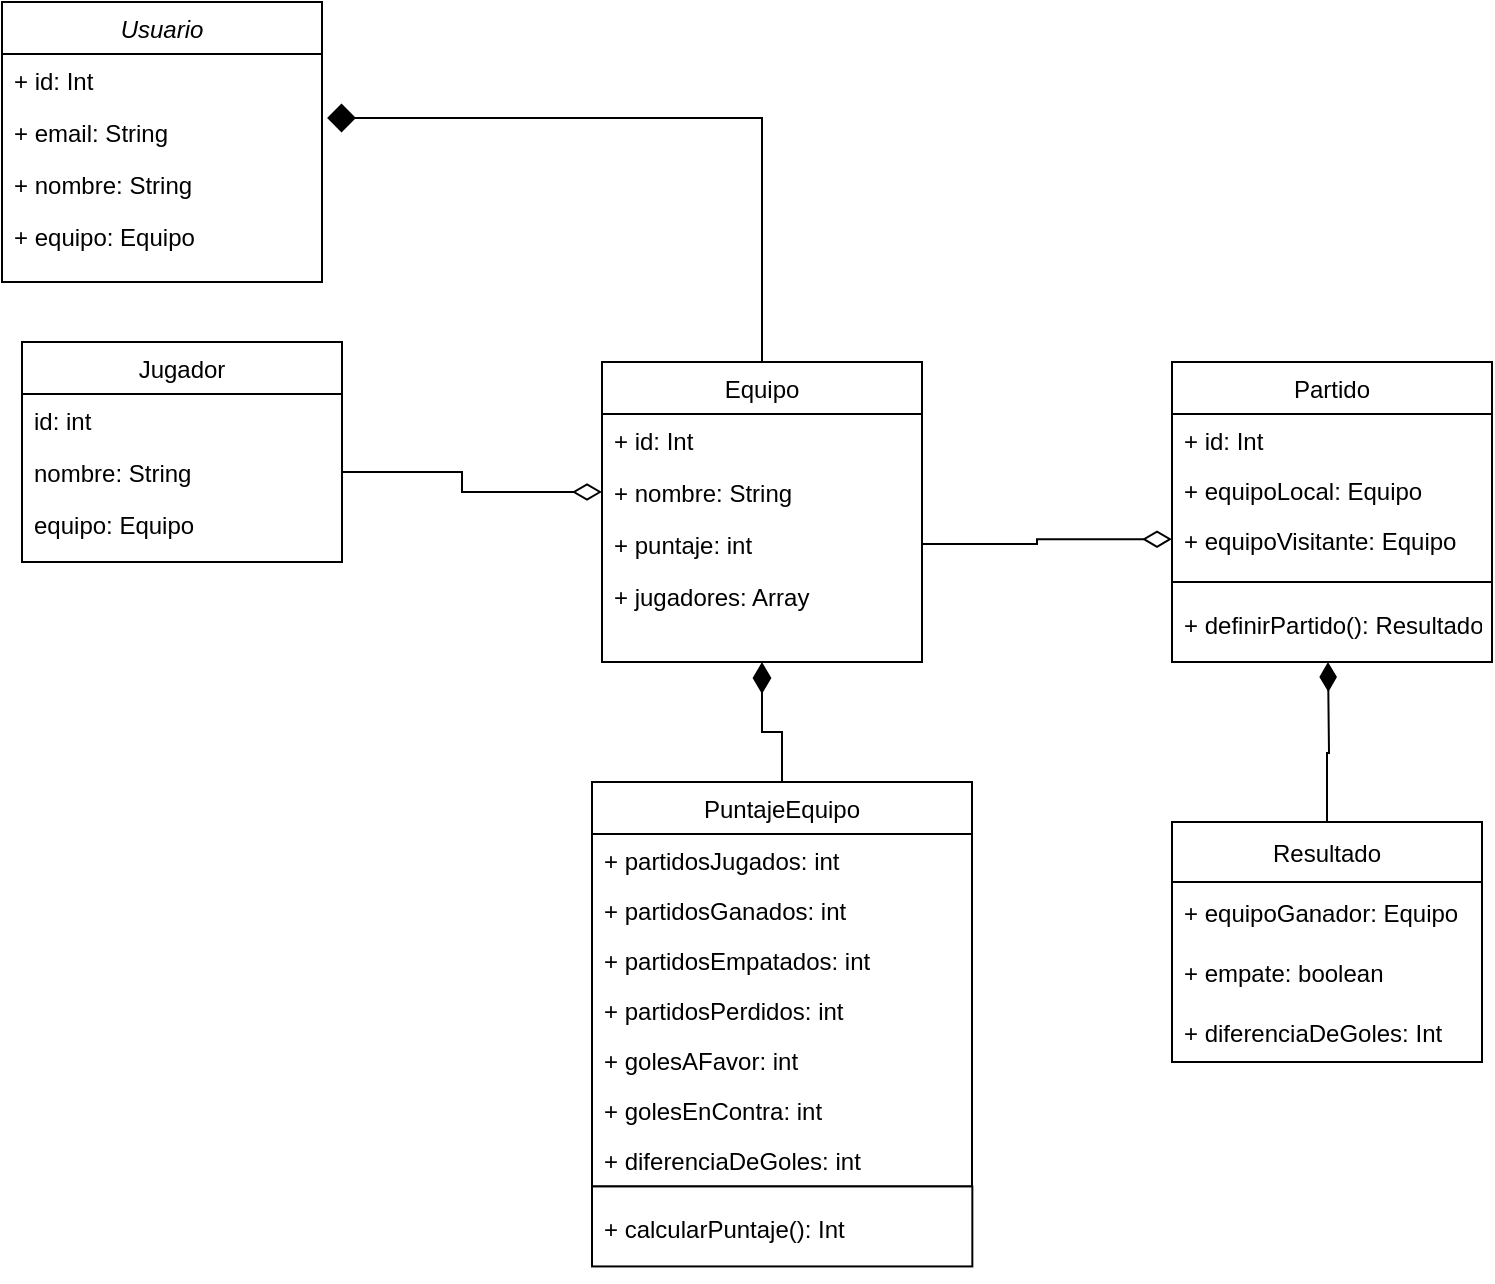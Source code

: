 <mxfile version="16.2.4" type="github">
  <diagram id="C5RBs43oDa-KdzZeNtuy" name="Page-1">
    <mxGraphModel dx="1021" dy="521" grid="1" gridSize="10" guides="1" tooltips="1" connect="1" arrows="1" fold="1" page="1" pageScale="1" pageWidth="827" pageHeight="1169" math="0" shadow="0">
      <root>
        <mxCell id="WIyWlLk6GJQsqaUBKTNV-0" />
        <mxCell id="WIyWlLk6GJQsqaUBKTNV-1" parent="WIyWlLk6GJQsqaUBKTNV-0" />
        <mxCell id="zkfFHV4jXpPFQw0GAbJ--0" value="Usuario" style="swimlane;fontStyle=2;align=center;verticalAlign=top;childLayout=stackLayout;horizontal=1;startSize=26;horizontalStack=0;resizeParent=1;resizeLast=0;collapsible=1;marginBottom=0;rounded=0;shadow=0;strokeWidth=1;" parent="WIyWlLk6GJQsqaUBKTNV-1" vertex="1">
          <mxGeometry x="200" y="60" width="160" height="140" as="geometry">
            <mxRectangle x="220" y="120" width="160" height="26" as="alternateBounds" />
          </mxGeometry>
        </mxCell>
        <mxCell id="zkfFHV4jXpPFQw0GAbJ--1" value="+ id: Int" style="text;align=left;verticalAlign=top;spacingLeft=4;spacingRight=4;overflow=hidden;rotatable=0;points=[[0,0.5],[1,0.5]];portConstraint=eastwest;" parent="zkfFHV4jXpPFQw0GAbJ--0" vertex="1">
          <mxGeometry y="26" width="160" height="26" as="geometry" />
        </mxCell>
        <mxCell id="zkfFHV4jXpPFQw0GAbJ--3" value="+ email: String" style="text;align=left;verticalAlign=top;spacingLeft=4;spacingRight=4;overflow=hidden;rotatable=0;points=[[0,0.5],[1,0.5]];portConstraint=eastwest;rounded=0;shadow=0;html=0;" parent="zkfFHV4jXpPFQw0GAbJ--0" vertex="1">
          <mxGeometry y="52" width="160" height="26" as="geometry" />
        </mxCell>
        <mxCell id="zkfFHV4jXpPFQw0GAbJ--2" value="+ nombre: String" style="text;align=left;verticalAlign=top;spacingLeft=4;spacingRight=4;overflow=hidden;rotatable=0;points=[[0,0.5],[1,0.5]];portConstraint=eastwest;rounded=0;shadow=0;html=0;" parent="zkfFHV4jXpPFQw0GAbJ--0" vertex="1">
          <mxGeometry y="78" width="160" height="26" as="geometry" />
        </mxCell>
        <mxCell id="zkfFHV4jXpPFQw0GAbJ--5" value="+ equipo: Equipo" style="text;align=left;verticalAlign=top;spacingLeft=4;spacingRight=4;overflow=hidden;rotatable=0;points=[[0,0.5],[1,0.5]];portConstraint=eastwest;" parent="zkfFHV4jXpPFQw0GAbJ--0" vertex="1">
          <mxGeometry y="104" width="160" height="26" as="geometry" />
        </mxCell>
        <mxCell id="zkfFHV4jXpPFQw0GAbJ--6" value="Jugador" style="swimlane;fontStyle=0;align=center;verticalAlign=top;childLayout=stackLayout;horizontal=1;startSize=26;horizontalStack=0;resizeParent=1;resizeLast=0;collapsible=1;marginBottom=0;rounded=0;shadow=0;strokeWidth=1;" parent="WIyWlLk6GJQsqaUBKTNV-1" vertex="1">
          <mxGeometry x="210" y="230" width="160" height="110" as="geometry">
            <mxRectangle x="130" y="380" width="160" height="26" as="alternateBounds" />
          </mxGeometry>
        </mxCell>
        <mxCell id="zkfFHV4jXpPFQw0GAbJ--7" value="id: int" style="text;align=left;verticalAlign=top;spacingLeft=4;spacingRight=4;overflow=hidden;rotatable=0;points=[[0,0.5],[1,0.5]];portConstraint=eastwest;" parent="zkfFHV4jXpPFQw0GAbJ--6" vertex="1">
          <mxGeometry y="26" width="160" height="26" as="geometry" />
        </mxCell>
        <mxCell id="zkfFHV4jXpPFQw0GAbJ--8" value="nombre: String" style="text;align=left;verticalAlign=top;spacingLeft=4;spacingRight=4;overflow=hidden;rotatable=0;points=[[0,0.5],[1,0.5]];portConstraint=eastwest;rounded=0;shadow=0;html=0;" parent="zkfFHV4jXpPFQw0GAbJ--6" vertex="1">
          <mxGeometry y="52" width="160" height="26" as="geometry" />
        </mxCell>
        <mxCell id="g1NqVm58tRulgL4rLz0U-6" value="equipo: Equipo" style="text;align=left;verticalAlign=top;spacingLeft=4;spacingRight=4;overflow=hidden;rotatable=0;points=[[0,0.5],[1,0.5]];portConstraint=eastwest;rounded=0;shadow=0;html=0;" vertex="1" parent="zkfFHV4jXpPFQw0GAbJ--6">
          <mxGeometry y="78" width="160" height="26" as="geometry" />
        </mxCell>
        <mxCell id="g1NqVm58tRulgL4rLz0U-14" style="rounded=0;orthogonalLoop=1;jettySize=auto;html=1;exitX=0.5;exitY=0;exitDx=0;exitDy=0;entryX=0.5;entryY=1;entryDx=0;entryDy=0;endArrow=diamondThin;endFill=1;strokeWidth=1;endSize=13;edgeStyle=orthogonalEdgeStyle;" edge="1" parent="WIyWlLk6GJQsqaUBKTNV-1" source="zkfFHV4jXpPFQw0GAbJ--13" target="zkfFHV4jXpPFQw0GAbJ--17">
          <mxGeometry relative="1" as="geometry" />
        </mxCell>
        <mxCell id="g1NqVm58tRulgL4rLz0U-50" style="edgeStyle=orthogonalEdgeStyle;rounded=0;orthogonalLoop=1;jettySize=auto;html=1;entryX=1.016;entryY=0.231;entryDx=0;entryDy=0;entryPerimeter=0;endArrow=diamond;endFill=1;endSize=12;strokeWidth=1;" edge="1" parent="WIyWlLk6GJQsqaUBKTNV-1" source="zkfFHV4jXpPFQw0GAbJ--17" target="zkfFHV4jXpPFQw0GAbJ--3">
          <mxGeometry relative="1" as="geometry" />
        </mxCell>
        <mxCell id="zkfFHV4jXpPFQw0GAbJ--17" value="Equipo" style="swimlane;fontStyle=0;align=center;verticalAlign=top;childLayout=stackLayout;horizontal=1;startSize=26;horizontalStack=0;resizeParent=1;resizeLast=0;collapsible=1;marginBottom=0;rounded=0;shadow=0;strokeWidth=1;" parent="WIyWlLk6GJQsqaUBKTNV-1" vertex="1">
          <mxGeometry x="500" y="240" width="160" height="150" as="geometry">
            <mxRectangle x="550" y="140" width="160" height="26" as="alternateBounds" />
          </mxGeometry>
        </mxCell>
        <mxCell id="zkfFHV4jXpPFQw0GAbJ--18" value="+ id: Int" style="text;align=left;verticalAlign=top;spacingLeft=4;spacingRight=4;overflow=hidden;rotatable=0;points=[[0,0.5],[1,0.5]];portConstraint=eastwest;" parent="zkfFHV4jXpPFQw0GAbJ--17" vertex="1">
          <mxGeometry y="26" width="160" height="26" as="geometry" />
        </mxCell>
        <mxCell id="zkfFHV4jXpPFQw0GAbJ--19" value="+ nombre: String" style="text;align=left;verticalAlign=top;spacingLeft=4;spacingRight=4;overflow=hidden;rotatable=0;points=[[0,0.5],[1,0.5]];portConstraint=eastwest;rounded=0;shadow=0;html=0;" parent="zkfFHV4jXpPFQw0GAbJ--17" vertex="1">
          <mxGeometry y="52" width="160" height="26" as="geometry" />
        </mxCell>
        <mxCell id="zkfFHV4jXpPFQw0GAbJ--20" value="+ puntaje: int" style="text;align=left;verticalAlign=top;spacingLeft=4;spacingRight=4;overflow=hidden;rotatable=0;points=[[0,0.5],[1,0.5]];portConstraint=eastwest;rounded=0;shadow=0;html=0;" parent="zkfFHV4jXpPFQw0GAbJ--17" vertex="1">
          <mxGeometry y="78" width="160" height="26" as="geometry" />
        </mxCell>
        <mxCell id="g1NqVm58tRulgL4rLz0U-21" value="+ jugadores: Array" style="text;align=left;verticalAlign=top;spacingLeft=4;spacingRight=4;overflow=hidden;rotatable=0;points=[[0,0.5],[1,0.5]];portConstraint=eastwest;rounded=0;shadow=0;html=0;" vertex="1" parent="zkfFHV4jXpPFQw0GAbJ--17">
          <mxGeometry y="104" width="160" height="26" as="geometry" />
        </mxCell>
        <mxCell id="g1NqVm58tRulgL4rLz0U-19" value="" style="group" vertex="1" connectable="0" parent="WIyWlLk6GJQsqaUBKTNV-1">
          <mxGeometry x="450" y="440" width="260" height="260" as="geometry" />
        </mxCell>
        <mxCell id="zkfFHV4jXpPFQw0GAbJ--13" value="PuntajeEquipo" style="swimlane;fontStyle=0;align=center;verticalAlign=top;childLayout=stackLayout;horizontal=1;startSize=26;horizontalStack=0;resizeParent=1;resizeLast=0;collapsible=1;marginBottom=0;rounded=0;shadow=0;strokeWidth=1;" parent="g1NqVm58tRulgL4rLz0U-19" vertex="1">
          <mxGeometry x="45" y="10" width="190" height="202.22" as="geometry">
            <mxRectangle x="340" y="380" width="170" height="26" as="alternateBounds" />
          </mxGeometry>
        </mxCell>
        <mxCell id="zkfFHV4jXpPFQw0GAbJ--14" value="+ partidosJugados: int" style="text;align=left;verticalAlign=top;spacingLeft=4;spacingRight=4;overflow=hidden;rotatable=0;points=[[0,0.5],[1,0.5]];portConstraint=eastwest;" parent="zkfFHV4jXpPFQw0GAbJ--13" vertex="1">
          <mxGeometry y="26" width="190" height="25.037" as="geometry" />
        </mxCell>
        <mxCell id="g1NqVm58tRulgL4rLz0U-10" value="+ partidosGanados: int" style="text;align=left;verticalAlign=top;spacingLeft=4;spacingRight=4;overflow=hidden;rotatable=0;points=[[0,0.5],[1,0.5]];portConstraint=eastwest;" vertex="1" parent="zkfFHV4jXpPFQw0GAbJ--13">
          <mxGeometry y="51.037" width="190" height="25.037" as="geometry" />
        </mxCell>
        <mxCell id="g1NqVm58tRulgL4rLz0U-9" value="+ partidosEmpatados: int" style="text;align=left;verticalAlign=top;spacingLeft=4;spacingRight=4;overflow=hidden;rotatable=0;points=[[0,0.5],[1,0.5]];portConstraint=eastwest;" vertex="1" parent="zkfFHV4jXpPFQw0GAbJ--13">
          <mxGeometry y="76.074" width="190" height="25.037" as="geometry" />
        </mxCell>
        <mxCell id="g1NqVm58tRulgL4rLz0U-8" value="+ partidosPerdidos: int" style="text;align=left;verticalAlign=top;spacingLeft=4;spacingRight=4;overflow=hidden;rotatable=0;points=[[0,0.5],[1,0.5]];portConstraint=eastwest;" vertex="1" parent="zkfFHV4jXpPFQw0GAbJ--13">
          <mxGeometry y="101.111" width="190" height="25.037" as="geometry" />
        </mxCell>
        <mxCell id="g1NqVm58tRulgL4rLz0U-12" value="+ golesAFavor: int" style="text;align=left;verticalAlign=top;spacingLeft=4;spacingRight=4;overflow=hidden;rotatable=0;points=[[0,0.5],[1,0.5]];portConstraint=eastwest;" vertex="1" parent="zkfFHV4jXpPFQw0GAbJ--13">
          <mxGeometry y="126.148" width="190" height="25.037" as="geometry" />
        </mxCell>
        <mxCell id="g1NqVm58tRulgL4rLz0U-11" value="+ golesEnContra: int" style="text;align=left;verticalAlign=top;spacingLeft=4;spacingRight=4;overflow=hidden;rotatable=0;points=[[0,0.5],[1,0.5]];portConstraint=eastwest;" vertex="1" parent="zkfFHV4jXpPFQw0GAbJ--13">
          <mxGeometry y="151.185" width="190" height="25.037" as="geometry" />
        </mxCell>
        <mxCell id="g1NqVm58tRulgL4rLz0U-7" value="+ diferenciaDeGoles: int" style="text;align=left;verticalAlign=top;spacingLeft=4;spacingRight=4;overflow=hidden;rotatable=0;points=[[0,0.5],[1,0.5]];portConstraint=eastwest;" vertex="1" parent="zkfFHV4jXpPFQw0GAbJ--13">
          <mxGeometry y="176.222" width="190" height="25.037" as="geometry" />
        </mxCell>
        <mxCell id="g1NqVm58tRulgL4rLz0U-52" value="" style="group" vertex="1" connectable="0" parent="g1NqVm58tRulgL4rLz0U-19">
          <mxGeometry x="45" y="212.22" width="208" height="40" as="geometry" />
        </mxCell>
        <mxCell id="g1NqVm58tRulgL4rLz0U-16" value="" style="rounded=0;whiteSpace=wrap;html=1;" vertex="1" parent="g1NqVm58tRulgL4rLz0U-52">
          <mxGeometry width="190.171" height="40.0" as="geometry" />
        </mxCell>
        <mxCell id="g1NqVm58tRulgL4rLz0U-17" value="+ calcularPuntaje(): Int" style="text;align=left;verticalAlign=top;spacingLeft=4;spacingRight=4;overflow=hidden;rotatable=0;points=[[0,0.5],[1,0.5]];portConstraint=eastwest;" vertex="1" parent="g1NqVm58tRulgL4rLz0U-52">
          <mxGeometry y="7.78" width="208" height="25.04" as="geometry" />
        </mxCell>
        <mxCell id="g1NqVm58tRulgL4rLz0U-20" style="edgeStyle=orthogonalEdgeStyle;rounded=0;orthogonalLoop=1;jettySize=auto;html=1;exitX=1;exitY=0.5;exitDx=0;exitDy=0;entryX=0;entryY=0.5;entryDx=0;entryDy=0;endArrow=diamondThin;endFill=0;strokeWidth=1;endSize=12;" edge="1" parent="WIyWlLk6GJQsqaUBKTNV-1" source="zkfFHV4jXpPFQw0GAbJ--8" target="zkfFHV4jXpPFQw0GAbJ--19">
          <mxGeometry relative="1" as="geometry" />
        </mxCell>
        <mxCell id="g1NqVm58tRulgL4rLz0U-30" value="" style="group" vertex="1" connectable="0" parent="WIyWlLk6GJQsqaUBKTNV-1">
          <mxGeometry x="740" y="230" width="205" height="360" as="geometry" />
        </mxCell>
        <mxCell id="g1NqVm58tRulgL4rLz0U-31" value="Partido" style="swimlane;fontStyle=0;align=center;verticalAlign=top;childLayout=stackLayout;horizontal=1;startSize=26;horizontalStack=0;resizeParent=1;resizeLast=0;collapsible=1;marginBottom=0;rounded=0;shadow=0;strokeWidth=1;" vertex="1" parent="g1NqVm58tRulgL4rLz0U-30">
          <mxGeometry x="45" y="10" width="160" height="110" as="geometry">
            <mxRectangle x="340" y="380" width="170" height="26" as="alternateBounds" />
          </mxGeometry>
        </mxCell>
        <mxCell id="g1NqVm58tRulgL4rLz0U-34" value="+ id: Int" style="text;align=left;verticalAlign=top;spacingLeft=4;spacingRight=4;overflow=hidden;rotatable=0;points=[[0,0.5],[1,0.5]];portConstraint=eastwest;" vertex="1" parent="g1NqVm58tRulgL4rLz0U-31">
          <mxGeometry y="26" width="160" height="25.037" as="geometry" />
        </mxCell>
        <mxCell id="g1NqVm58tRulgL4rLz0U-32" value="+ equipoLocal: Equipo" style="text;align=left;verticalAlign=top;spacingLeft=4;spacingRight=4;overflow=hidden;rotatable=0;points=[[0,0.5],[1,0.5]];portConstraint=eastwest;" vertex="1" parent="g1NqVm58tRulgL4rLz0U-31">
          <mxGeometry y="51.037" width="160" height="25.037" as="geometry" />
        </mxCell>
        <mxCell id="g1NqVm58tRulgL4rLz0U-33" value="+ equipoVisitante: Equipo" style="text;align=left;verticalAlign=top;spacingLeft=4;spacingRight=4;overflow=hidden;rotatable=0;points=[[0,0.5],[1,0.5]];portConstraint=eastwest;" vertex="1" parent="g1NqVm58tRulgL4rLz0U-31">
          <mxGeometry y="76.074" width="160" height="25.037" as="geometry" />
        </mxCell>
        <mxCell id="g1NqVm58tRulgL4rLz0U-39" value="" style="group" vertex="1" connectable="0" parent="g1NqVm58tRulgL4rLz0U-30">
          <mxGeometry y="110.002" width="160" height="57.778" as="geometry" />
        </mxCell>
        <mxCell id="g1NqVm58tRulgL4rLz0U-40" value="" style="rounded=0;whiteSpace=wrap;html=1;" vertex="1" parent="g1NqVm58tRulgL4rLz0U-39">
          <mxGeometry x="45" y="10" width="160" height="40" as="geometry" />
        </mxCell>
        <mxCell id="g1NqVm58tRulgL4rLz0U-41" value="+ definirPartido(): Resultado" style="text;align=left;verticalAlign=top;spacingLeft=4;spacingRight=4;overflow=hidden;rotatable=0;points=[[0,0.5],[1,0.5]];portConstraint=eastwest;" vertex="1" parent="g1NqVm58tRulgL4rLz0U-39">
          <mxGeometry x="45" y="17.78" width="160" height="25.037" as="geometry" />
        </mxCell>
        <mxCell id="g1NqVm58tRulgL4rLz0U-42" value="Resultado" style="swimlane;fontStyle=0;childLayout=stackLayout;horizontal=1;startSize=30;horizontalStack=0;resizeParent=1;resizeParentMax=0;resizeLast=0;collapsible=1;marginBottom=0;" vertex="1" parent="g1NqVm58tRulgL4rLz0U-30">
          <mxGeometry x="45" y="240" width="155" height="120" as="geometry" />
        </mxCell>
        <mxCell id="g1NqVm58tRulgL4rLz0U-43" value="+ equipoGanador: Equipo" style="text;strokeColor=none;fillColor=none;align=left;verticalAlign=middle;spacingLeft=4;spacingRight=4;overflow=hidden;points=[[0,0.5],[1,0.5]];portConstraint=eastwest;rotatable=0;" vertex="1" parent="g1NqVm58tRulgL4rLz0U-42">
          <mxGeometry y="30" width="155" height="30" as="geometry" />
        </mxCell>
        <mxCell id="g1NqVm58tRulgL4rLz0U-44" value="+ empate: boolean" style="text;strokeColor=none;fillColor=none;align=left;verticalAlign=middle;spacingLeft=4;spacingRight=4;overflow=hidden;points=[[0,0.5],[1,0.5]];portConstraint=eastwest;rotatable=0;" vertex="1" parent="g1NqVm58tRulgL4rLz0U-42">
          <mxGeometry y="60" width="155" height="30" as="geometry" />
        </mxCell>
        <mxCell id="g1NqVm58tRulgL4rLz0U-45" value="+ diferenciaDeGoles: Int" style="text;strokeColor=none;fillColor=none;align=left;verticalAlign=middle;spacingLeft=4;spacingRight=4;overflow=hidden;points=[[0,0.5],[1,0.5]];portConstraint=eastwest;rotatable=0;" vertex="1" parent="g1NqVm58tRulgL4rLz0U-42">
          <mxGeometry y="90" width="155" height="30" as="geometry" />
        </mxCell>
        <mxCell id="g1NqVm58tRulgL4rLz0U-47" style="edgeStyle=orthogonalEdgeStyle;rounded=0;orthogonalLoop=1;jettySize=auto;html=1;endArrow=diamondThin;endFill=1;endSize=12;strokeWidth=1;" edge="1" parent="WIyWlLk6GJQsqaUBKTNV-1" source="g1NqVm58tRulgL4rLz0U-42">
          <mxGeometry relative="1" as="geometry">
            <mxPoint x="863" y="390" as="targetPoint" />
          </mxGeometry>
        </mxCell>
        <mxCell id="g1NqVm58tRulgL4rLz0U-48" style="rounded=0;orthogonalLoop=1;jettySize=auto;html=1;endArrow=diamondThin;endFill=0;endSize=12;strokeWidth=1;entryX=0;entryY=0.5;entryDx=0;entryDy=0;edgeStyle=orthogonalEdgeStyle;" edge="1" parent="WIyWlLk6GJQsqaUBKTNV-1" source="zkfFHV4jXpPFQw0GAbJ--20" target="g1NqVm58tRulgL4rLz0U-33">
          <mxGeometry relative="1" as="geometry">
            <mxPoint x="770" y="340" as="targetPoint" />
          </mxGeometry>
        </mxCell>
      </root>
    </mxGraphModel>
  </diagram>
</mxfile>
